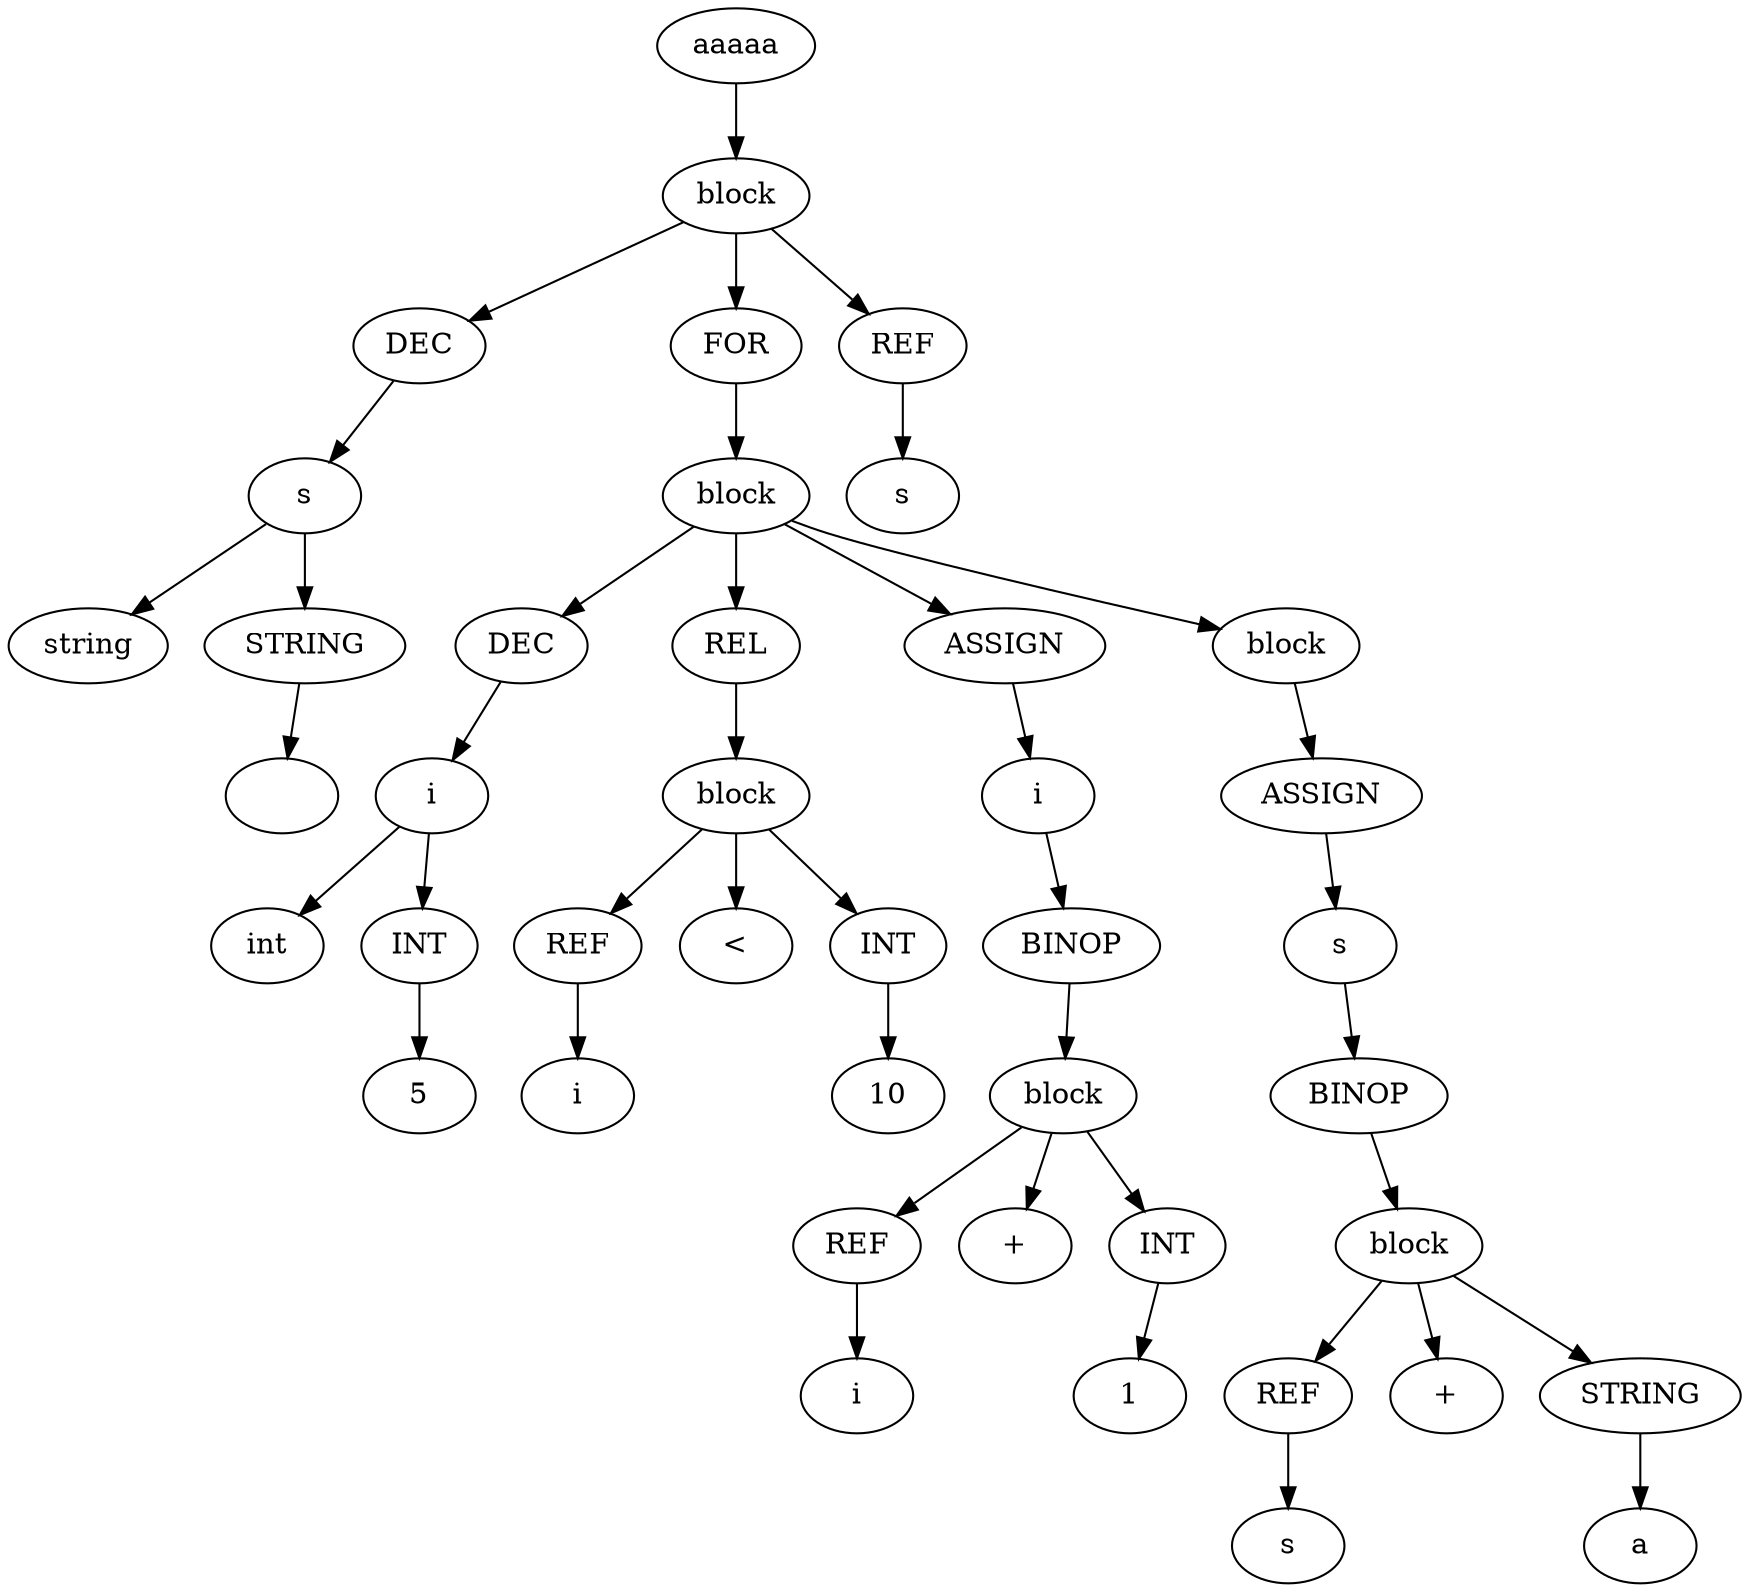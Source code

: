 // The Round Table
digraph {
	0 [label=aaaaa]
	1 [label=block]
	2 [label=DEC]
	3 [label=s]
	4 [label=string]
	3 -> 4
	5 [label=STRING]
	6 [label=""]
	5 -> 6
	3 -> 5
	2 -> 3
	1 -> 2
	7 [label=FOR]
	8 [label=block]
	9 [label=DEC]
	10 [label=i]
	11 [label=int]
	10 -> 11
	12 [label=INT]
	13 [label=5]
	12 -> 13
	10 -> 12
	9 -> 10
	8 -> 9
	14 [label=REL]
	15 [label=block]
	16 [label=REF]
	17 [label=i]
	16 -> 17
	15 -> 16
	18 [label="<"]
	15 -> 18
	19 [label=INT]
	20 [label=10]
	19 -> 20
	15 -> 19
	14 -> 15
	8 -> 14
	21 [label=ASSIGN]
	22 [label=i]
	23 [label=BINOP]
	24 [label=block]
	25 [label=REF]
	26 [label=i]
	25 -> 26
	24 -> 25
	27 [label="+"]
	24 -> 27
	28 [label=INT]
	29 [label=1]
	28 -> 29
	24 -> 28
	23 -> 24
	22 -> 23
	21 -> 22
	8 -> 21
	30 [label=block]
	31 [label=ASSIGN]
	32 [label=s]
	33 [label=BINOP]
	34 [label=block]
	35 [label=REF]
	36 [label=s]
	35 -> 36
	34 -> 35
	37 [label="+"]
	34 -> 37
	38 [label=STRING]
	39 [label=a]
	38 -> 39
	34 -> 38
	33 -> 34
	32 -> 33
	31 -> 32
	30 -> 31
	8 -> 30
	7 -> 8
	1 -> 7
	40 [label=REF]
	41 [label=s]
	40 -> 41
	1 -> 40
	0 -> 1
}
